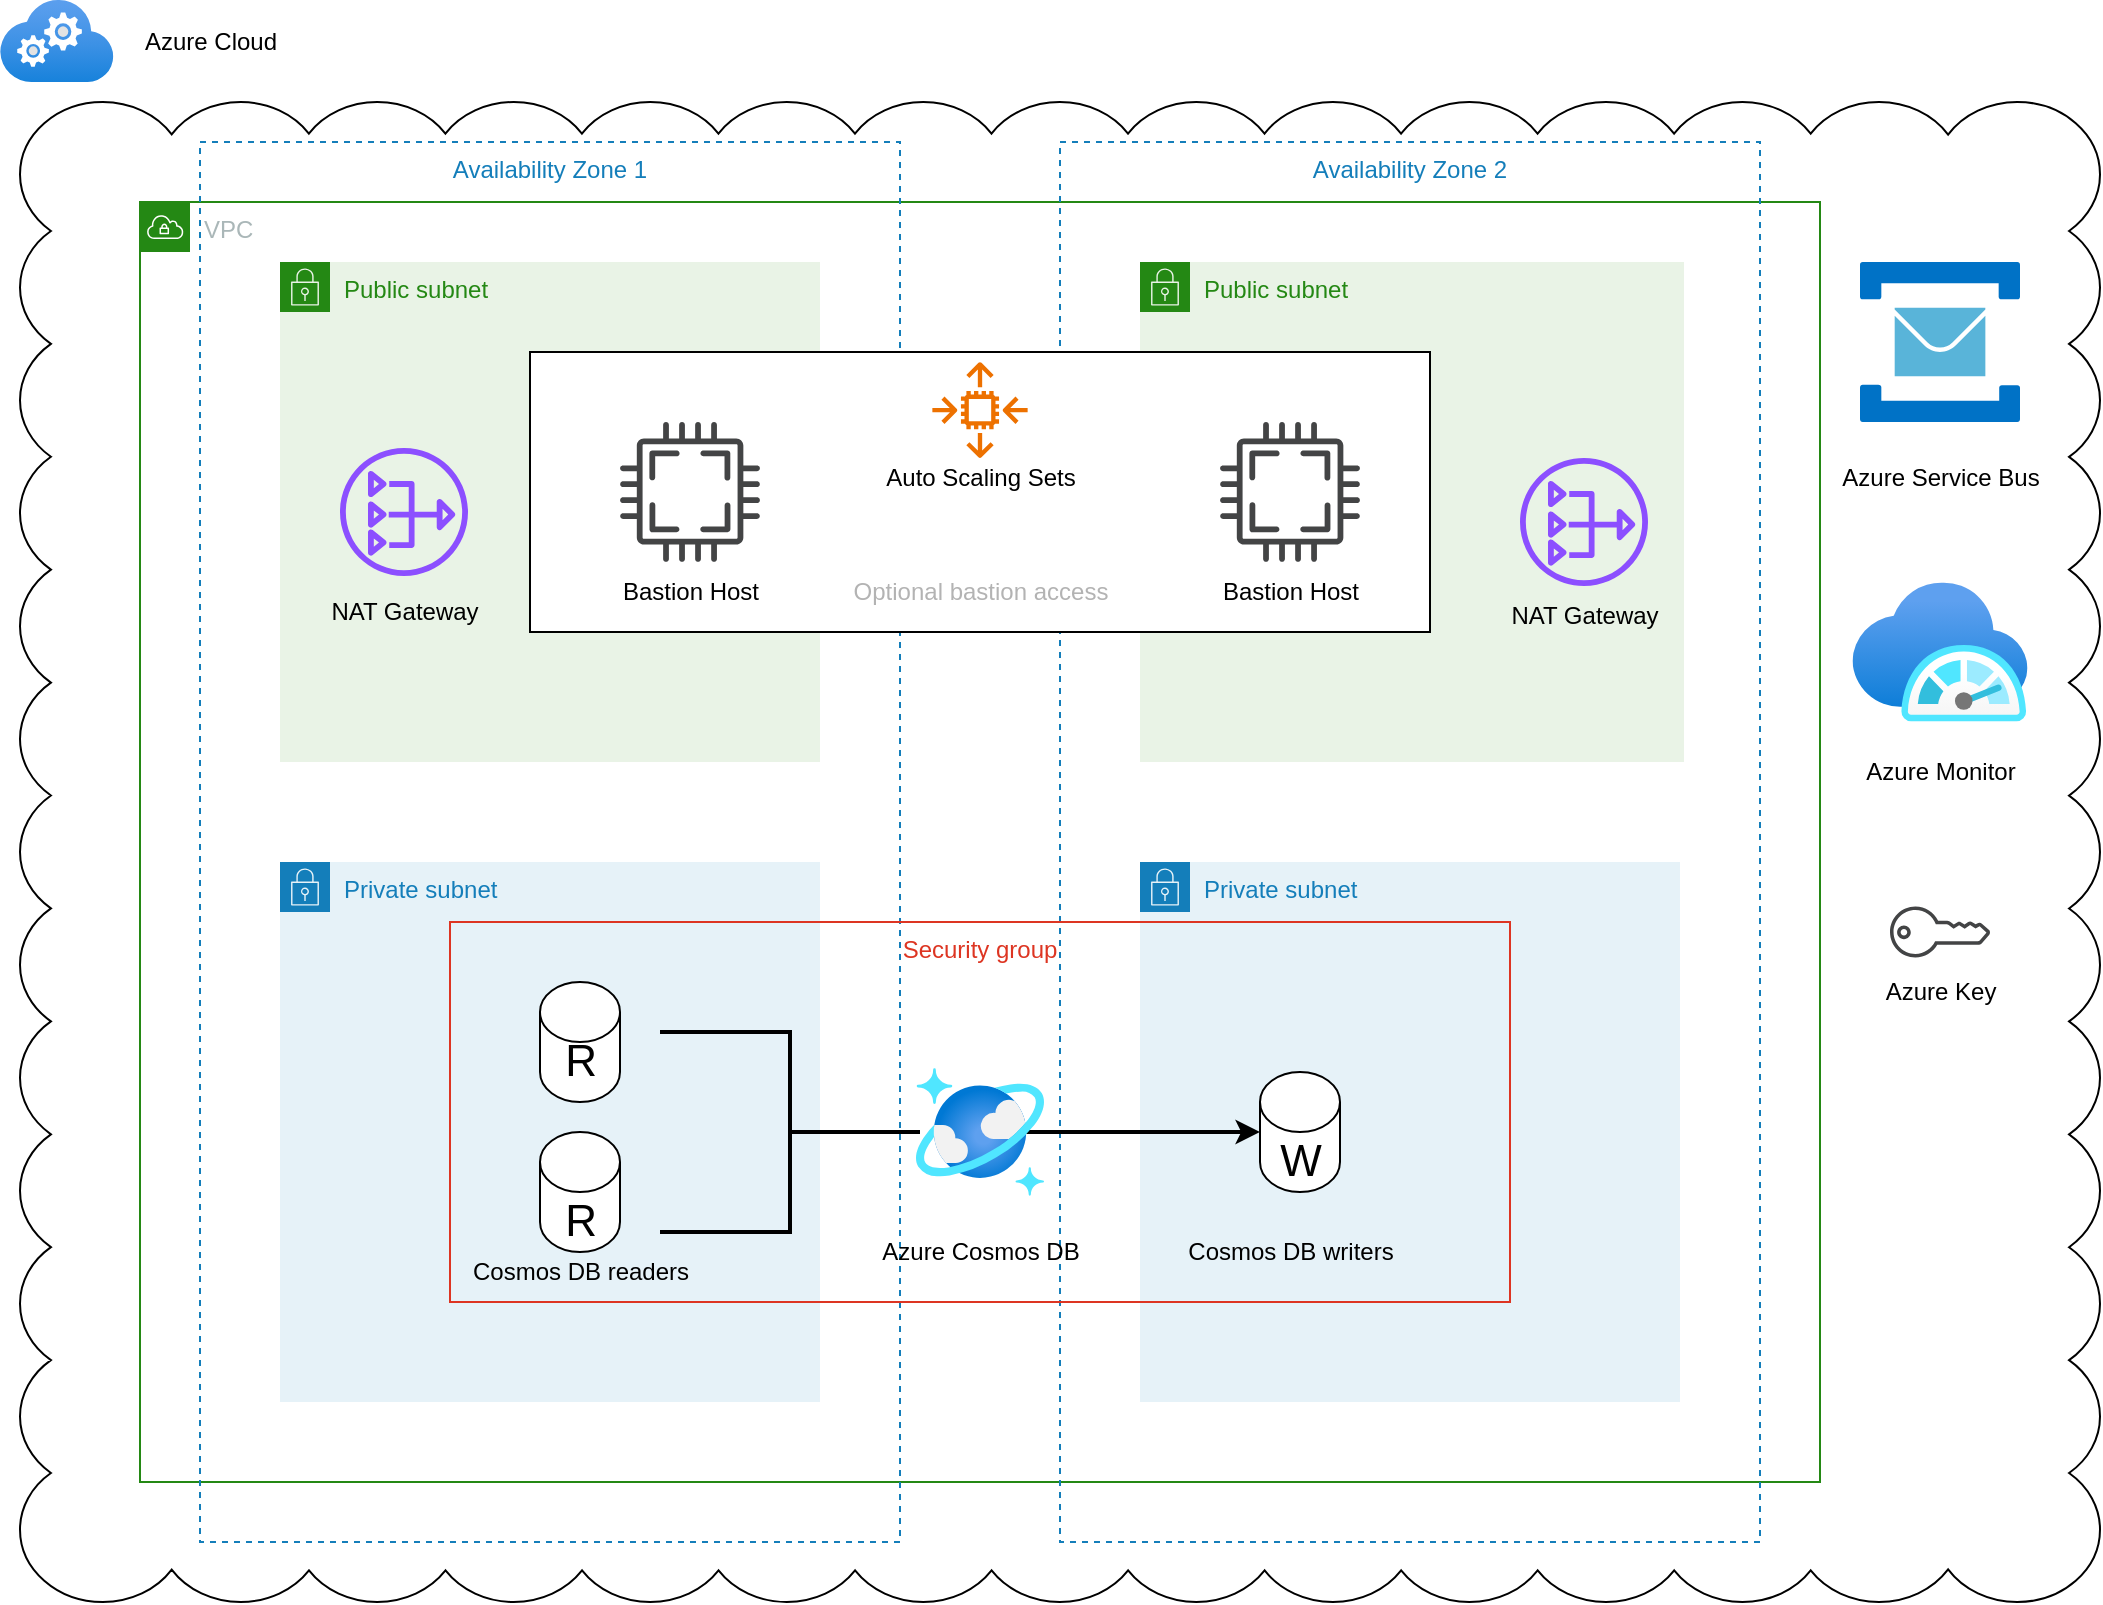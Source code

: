 <mxfile version="22.0.8" type="github">
  <diagram name="Page-1" id="7xt4pQumDP3tBfooaIeJ">
    <mxGraphModel dx="1212" dy="758" grid="1" gridSize="10" guides="1" tooltips="1" connect="1" arrows="1" fold="1" page="1" pageScale="1" pageWidth="1100" pageHeight="850" math="0" shadow="0">
      <root>
        <mxCell id="0" />
        <mxCell id="1" parent="0" />
        <mxCell id="5_k-YT-q-z1sVr0RyAKI-33" value="" style="whiteSpace=wrap;html=1;shape=mxgraph.basic.cloud_rect" parent="1" vertex="1">
          <mxGeometry x="30" y="70" width="1040" height="750" as="geometry" />
        </mxCell>
        <mxCell id="5_k-YT-q-z1sVr0RyAKI-8" value="Azure Cloud" style="text;html=1;align=center;verticalAlign=middle;resizable=0;points=[];autosize=1;strokeColor=none;fillColor=none;" parent="1" vertex="1">
          <mxGeometry x="80" y="24.5" width="90" height="30" as="geometry" />
        </mxCell>
        <mxCell id="5_k-YT-q-z1sVr0RyAKI-10" value="" style="image;aspect=fixed;html=1;points=[];align=center;fontSize=12;image=img/lib/azure2/compute/Cloud_Services_Classic.svg;" parent="1" vertex="1">
          <mxGeometry x="20.0" y="19" width="56.77" height="41" as="geometry" />
        </mxCell>
        <mxCell id="5_k-YT-q-z1sVr0RyAKI-32" value="VPC" style="points=[[0,0],[0.25,0],[0.5,0],[0.75,0],[1,0],[1,0.25],[1,0.5],[1,0.75],[1,1],[0.75,1],[0.5,1],[0.25,1],[0,1],[0,0.75],[0,0.5],[0,0.25]];outlineConnect=0;gradientColor=none;html=1;whiteSpace=wrap;fontSize=12;fontStyle=0;container=1;pointerEvents=0;collapsible=0;recursiveResize=0;shape=mxgraph.aws4.group;grIcon=mxgraph.aws4.group_vpc;strokeColor=#248814;fillColor=none;verticalAlign=top;align=left;spacingLeft=30;fontColor=#AAB7B8;dashed=0;" parent="1" vertex="1">
          <mxGeometry x="90" y="120" width="840" height="640" as="geometry" />
        </mxCell>
        <mxCell id="5_k-YT-q-z1sVr0RyAKI-34" value="Availability Zone 1" style="fillColor=none;strokeColor=#147EBA;dashed=1;verticalAlign=top;fontStyle=0;fontColor=#147EBA;whiteSpace=wrap;html=1;" parent="5_k-YT-q-z1sVr0RyAKI-32" vertex="1">
          <mxGeometry x="30" y="-30" width="350" height="700" as="geometry" />
        </mxCell>
        <mxCell id="5_k-YT-q-z1sVr0RyAKI-35" value="Availability Zone 2" style="fillColor=none;strokeColor=#147EBA;dashed=1;verticalAlign=top;fontStyle=0;fontColor=#147EBA;whiteSpace=wrap;html=1;" parent="5_k-YT-q-z1sVr0RyAKI-32" vertex="1">
          <mxGeometry x="460" y="-30" width="350" height="700" as="geometry" />
        </mxCell>
        <mxCell id="5_k-YT-q-z1sVr0RyAKI-31" value="Public subnet" style="points=[[0,0],[0.25,0],[0.5,0],[0.75,0],[1,0],[1,0.25],[1,0.5],[1,0.75],[1,1],[0.75,1],[0.5,1],[0.25,1],[0,1],[0,0.75],[0,0.5],[0,0.25]];outlineConnect=0;gradientColor=none;html=1;whiteSpace=wrap;fontSize=12;fontStyle=0;container=1;pointerEvents=0;collapsible=0;recursiveResize=0;shape=mxgraph.aws4.group;grIcon=mxgraph.aws4.group_security_group;grStroke=0;strokeColor=#248814;fillColor=#E9F3E6;verticalAlign=top;align=left;spacingLeft=30;fontColor=#248814;dashed=0;" parent="5_k-YT-q-z1sVr0RyAKI-32" vertex="1">
          <mxGeometry x="70" y="30" width="270" height="250" as="geometry" />
        </mxCell>
        <mxCell id="5_k-YT-q-z1sVr0RyAKI-37" value="Public subnet" style="points=[[0,0],[0.25,0],[0.5,0],[0.75,0],[1,0],[1,0.25],[1,0.5],[1,0.75],[1,1],[0.75,1],[0.5,1],[0.25,1],[0,1],[0,0.75],[0,0.5],[0,0.25]];outlineConnect=0;gradientColor=none;html=1;whiteSpace=wrap;fontSize=12;fontStyle=0;container=1;pointerEvents=0;collapsible=0;recursiveResize=0;shape=mxgraph.aws4.group;grIcon=mxgraph.aws4.group_security_group;grStroke=0;strokeColor=#248814;fillColor=#E9F3E6;verticalAlign=top;align=left;spacingLeft=30;fontColor=#248814;dashed=0;" parent="5_k-YT-q-z1sVr0RyAKI-32" vertex="1">
          <mxGeometry x="500" y="30" width="272" height="250" as="geometry" />
        </mxCell>
        <mxCell id="5_k-YT-q-z1sVr0RyAKI-43" value="NAT Gateway" style="text;html=1;align=center;verticalAlign=middle;resizable=0;points=[];autosize=1;strokeColor=none;fillColor=none;" parent="5_k-YT-q-z1sVr0RyAKI-37" vertex="1">
          <mxGeometry x="172" y="162" width="100" height="30" as="geometry" />
        </mxCell>
        <mxCell id="5_k-YT-q-z1sVr0RyAKI-38" value="Private subnet" style="points=[[0,0],[0.25,0],[0.5,0],[0.75,0],[1,0],[1,0.25],[1,0.5],[1,0.75],[1,1],[0.75,1],[0.5,1],[0.25,1],[0,1],[0,0.75],[0,0.5],[0,0.25]];outlineConnect=0;gradientColor=none;html=1;whiteSpace=wrap;fontSize=12;fontStyle=0;container=1;pointerEvents=0;collapsible=0;recursiveResize=0;shape=mxgraph.aws4.group;grIcon=mxgraph.aws4.group_security_group;grStroke=0;strokeColor=#147EBA;fillColor=#E6F2F8;verticalAlign=top;align=left;spacingLeft=30;fontColor=#147EBA;dashed=0;" parent="5_k-YT-q-z1sVr0RyAKI-32" vertex="1">
          <mxGeometry x="70" y="330" width="270" height="270" as="geometry" />
        </mxCell>
        <mxCell id="5_k-YT-q-z1sVr0RyAKI-39" value="Private subnet" style="points=[[0,0],[0.25,0],[0.5,0],[0.75,0],[1,0],[1,0.25],[1,0.5],[1,0.75],[1,1],[0.75,1],[0.5,1],[0.25,1],[0,1],[0,0.75],[0,0.5],[0,0.25]];outlineConnect=0;gradientColor=none;html=1;whiteSpace=wrap;fontSize=12;fontStyle=0;container=1;pointerEvents=0;collapsible=0;recursiveResize=0;shape=mxgraph.aws4.group;grIcon=mxgraph.aws4.group_security_group;grStroke=0;strokeColor=#147EBA;fillColor=#E6F2F8;verticalAlign=top;align=left;spacingLeft=30;fontColor=#147EBA;dashed=0;" parent="5_k-YT-q-z1sVr0RyAKI-32" vertex="1">
          <mxGeometry x="500" y="330" width="270" height="270" as="geometry" />
        </mxCell>
        <mxCell id="5_k-YT-q-z1sVr0RyAKI-66" value="" style="endArrow=classic;html=1;rounded=0;strokeColor=#000000;strokeWidth=2;" parent="5_k-YT-q-z1sVr0RyAKI-39" edge="1">
          <mxGeometry width="50" height="50" relative="1" as="geometry">
            <mxPoint x="-58" y="135" as="sourcePoint" />
            <mxPoint x="60" y="135" as="targetPoint" />
          </mxGeometry>
        </mxCell>
        <mxCell id="5_k-YT-q-z1sVr0RyAKI-68" value="" style="shape=cylinder3;whiteSpace=wrap;html=1;boundedLbl=1;backgroundOutline=1;size=15;" parent="5_k-YT-q-z1sVr0RyAKI-39" vertex="1">
          <mxGeometry x="60" y="105" width="40" height="60" as="geometry" />
        </mxCell>
        <mxCell id="5_k-YT-q-z1sVr0RyAKI-103" value="W" style="text;html=1;align=center;verticalAlign=middle;resizable=0;points=[];autosize=1;strokeColor=none;fillColor=none;strokeWidth=1;fontSize=22;fontStyle=0" parent="5_k-YT-q-z1sVr0RyAKI-39" vertex="1">
          <mxGeometry x="60" y="130" width="40" height="40" as="geometry" />
        </mxCell>
        <mxCell id="5_k-YT-q-z1sVr0RyAKI-109" value="Cosmos DB readers" style="text;html=1;align=center;verticalAlign=middle;resizable=0;points=[];autosize=1;strokeColor=none;fillColor=none;" parent="5_k-YT-q-z1sVr0RyAKI-39" vertex="1">
          <mxGeometry x="-345" y="190" width="130" height="30" as="geometry" />
        </mxCell>
        <mxCell id="5_k-YT-q-z1sVr0RyAKI-110" value="Cosmos DB writers" style="text;html=1;align=center;verticalAlign=middle;resizable=0;points=[];autosize=1;strokeColor=none;fillColor=none;" parent="5_k-YT-q-z1sVr0RyAKI-39" vertex="1">
          <mxGeometry x="10" y="180" width="130" height="30" as="geometry" />
        </mxCell>
        <mxCell id="5_k-YT-q-z1sVr0RyAKI-23" value="" style="sketch=0;outlineConnect=0;fontColor=#232F3E;gradientColor=none;fillColor=#8C4FFF;strokeColor=none;dashed=0;verticalLabelPosition=bottom;verticalAlign=top;align=center;html=1;fontSize=12;fontStyle=0;aspect=fixed;pointerEvents=1;shape=mxgraph.aws4.nat_gateway;" parent="5_k-YT-q-z1sVr0RyAKI-32" vertex="1">
          <mxGeometry x="100" y="123" width="64" height="64" as="geometry" />
        </mxCell>
        <mxCell id="5_k-YT-q-z1sVr0RyAKI-40" value="NAT Gateway" style="text;html=1;align=center;verticalAlign=middle;resizable=0;points=[];autosize=1;strokeColor=none;fillColor=none;" parent="5_k-YT-q-z1sVr0RyAKI-32" vertex="1">
          <mxGeometry x="82" y="190" width="100" height="30" as="geometry" />
        </mxCell>
        <mxCell id="5_k-YT-q-z1sVr0RyAKI-42" value="" style="sketch=0;outlineConnect=0;fontColor=#232F3E;gradientColor=none;fillColor=#8C4FFF;strokeColor=none;dashed=0;verticalLabelPosition=bottom;verticalAlign=top;align=center;html=1;fontSize=12;fontStyle=0;aspect=fixed;pointerEvents=1;shape=mxgraph.aws4.nat_gateway;" parent="5_k-YT-q-z1sVr0RyAKI-32" vertex="1">
          <mxGeometry x="690" y="128" width="64" height="64" as="geometry" />
        </mxCell>
        <mxCell id="5_k-YT-q-z1sVr0RyAKI-44" value="" style="rounded=0;whiteSpace=wrap;html=1;" parent="5_k-YT-q-z1sVr0RyAKI-32" vertex="1">
          <mxGeometry x="195" y="75" width="450" height="140" as="geometry" />
        </mxCell>
        <mxCell id="5_k-YT-q-z1sVr0RyAKI-41" value="" style="sketch=0;outlineConnect=0;fontColor=#232F3E;gradientColor=none;fillColor=#ED7100;strokeColor=none;dashed=0;verticalLabelPosition=bottom;verticalAlign=top;align=center;html=1;fontSize=12;fontStyle=0;aspect=fixed;pointerEvents=1;shape=mxgraph.aws4.auto_scaling2;" parent="5_k-YT-q-z1sVr0RyAKI-32" vertex="1">
          <mxGeometry x="396" y="80" width="48" height="48" as="geometry" />
        </mxCell>
        <mxCell id="5_k-YT-q-z1sVr0RyAKI-60" value="Auto Scaling Sets" style="text;html=1;align=center;verticalAlign=middle;resizable=0;points=[];autosize=1;strokeColor=none;fillColor=none;" parent="5_k-YT-q-z1sVr0RyAKI-32" vertex="1">
          <mxGeometry x="360" y="123" width="120" height="30" as="geometry" />
        </mxCell>
        <mxCell id="5_k-YT-q-z1sVr0RyAKI-62" value="" style="shape=cylinder3;whiteSpace=wrap;html=1;boundedLbl=1;backgroundOutline=1;size=15;" parent="5_k-YT-q-z1sVr0RyAKI-32" vertex="1">
          <mxGeometry x="200" y="390" width="40" height="60" as="geometry" />
        </mxCell>
        <mxCell id="5_k-YT-q-z1sVr0RyAKI-63" value="" style="shape=cylinder3;whiteSpace=wrap;html=1;boundedLbl=1;backgroundOutline=1;size=15;" parent="5_k-YT-q-z1sVr0RyAKI-32" vertex="1">
          <mxGeometry x="200" y="465" width="40" height="60" as="geometry" />
        </mxCell>
        <mxCell id="5_k-YT-q-z1sVr0RyAKI-64" value="" style="image;aspect=fixed;html=1;points=[];align=center;fontSize=12;image=img/lib/azure2/databases/Azure_Cosmos_DB.svg;" parent="5_k-YT-q-z1sVr0RyAKI-32" vertex="1">
          <mxGeometry x="388" y="433" width="64" height="64" as="geometry" />
        </mxCell>
        <mxCell id="5_k-YT-q-z1sVr0RyAKI-65" value="" style="strokeWidth=2;html=1;shape=mxgraph.flowchart.annotation_2;align=left;labelPosition=right;pointerEvents=1;rotation=-180;" parent="5_k-YT-q-z1sVr0RyAKI-32" vertex="1">
          <mxGeometry x="260" y="415" width="130" height="100" as="geometry" />
        </mxCell>
        <mxCell id="5_k-YT-q-z1sVr0RyAKI-67" value="Azure Cosmos DB" style="text;html=1;align=center;verticalAlign=middle;resizable=0;points=[];autosize=1;strokeColor=none;fillColor=none;" parent="5_k-YT-q-z1sVr0RyAKI-32" vertex="1">
          <mxGeometry x="360" y="510" width="120" height="30" as="geometry" />
        </mxCell>
        <mxCell id="5_k-YT-q-z1sVr0RyAKI-69" value="" style="sketch=0;pointerEvents=1;shadow=0;dashed=0;html=1;strokeColor=none;fillColor=#434445;aspect=fixed;labelPosition=center;verticalLabelPosition=bottom;verticalAlign=top;align=center;outlineConnect=0;shape=mxgraph.vvd.cpu;fontColor=#FF9933;" parent="5_k-YT-q-z1sVr0RyAKI-32" vertex="1">
          <mxGeometry x="240" y="110" width="70" height="70" as="geometry" />
        </mxCell>
        <mxCell id="5_k-YT-q-z1sVr0RyAKI-70" value="" style="sketch=0;pointerEvents=1;shadow=0;dashed=0;html=1;strokeColor=none;fillColor=#434445;aspect=fixed;labelPosition=center;verticalLabelPosition=bottom;verticalAlign=top;align=center;outlineConnect=0;shape=mxgraph.vvd.cpu;" parent="5_k-YT-q-z1sVr0RyAKI-32" vertex="1">
          <mxGeometry x="540" y="110" width="70" height="70" as="geometry" />
        </mxCell>
        <mxCell id="5_k-YT-q-z1sVr0RyAKI-71" value="Bastion Host" style="text;html=1;align=center;verticalAlign=middle;resizable=0;points=[];autosize=1;strokeColor=none;fillColor=none;" parent="5_k-YT-q-z1sVr0RyAKI-32" vertex="1">
          <mxGeometry x="230" y="180" width="90" height="30" as="geometry" />
        </mxCell>
        <mxCell id="5_k-YT-q-z1sVr0RyAKI-72" value="Bastion Host" style="text;html=1;align=center;verticalAlign=middle;resizable=0;points=[];autosize=1;strokeColor=none;fillColor=none;" parent="5_k-YT-q-z1sVr0RyAKI-32" vertex="1">
          <mxGeometry x="530" y="180" width="90" height="30" as="geometry" />
        </mxCell>
        <mxCell id="5_k-YT-q-z1sVr0RyAKI-73" value="R" style="text;html=1;align=center;verticalAlign=middle;resizable=0;points=[];autosize=1;strokeColor=none;fillColor=none;strokeWidth=1;fontSize=22;fontStyle=0" parent="5_k-YT-q-z1sVr0RyAKI-32" vertex="1">
          <mxGeometry x="200" y="490" width="40" height="40" as="geometry" />
        </mxCell>
        <mxCell id="5_k-YT-q-z1sVr0RyAKI-74" value="R" style="text;html=1;align=center;verticalAlign=middle;resizable=0;points=[];autosize=1;strokeColor=none;fillColor=none;strokeWidth=1;fontSize=22;fontStyle=0" parent="5_k-YT-q-z1sVr0RyAKI-32" vertex="1">
          <mxGeometry x="200" y="410" width="40" height="40" as="geometry" />
        </mxCell>
        <mxCell id="5_k-YT-q-z1sVr0RyAKI-104" value="&lt;font color=&quot;#b3b3b3&quot;&gt;Optional bastion access&lt;/font&gt;" style="text;html=1;align=center;verticalAlign=middle;resizable=0;points=[];autosize=1;strokeColor=none;fillColor=none;" parent="5_k-YT-q-z1sVr0RyAKI-32" vertex="1">
          <mxGeometry x="345" y="180" width="150" height="30" as="geometry" />
        </mxCell>
        <mxCell id="5_k-YT-q-z1sVr0RyAKI-61" value="Security group" style="fillColor=none;strokeColor=#DD3522;verticalAlign=top;fontStyle=0;fontColor=#DD3522;whiteSpace=wrap;html=1;" parent="5_k-YT-q-z1sVr0RyAKI-32" vertex="1">
          <mxGeometry x="155" y="360" width="530" height="190" as="geometry" />
        </mxCell>
        <mxCell id="5_k-YT-q-z1sVr0RyAKI-105" value="" style="image;sketch=0;aspect=fixed;html=1;points=[];align=center;fontSize=12;image=img/lib/mscae/Service_Bus.svg;" parent="1" vertex="1">
          <mxGeometry x="950" y="150" width="80" height="80" as="geometry" />
        </mxCell>
        <mxCell id="5_k-YT-q-z1sVr0RyAKI-106" value="Azure Service Bus" style="text;html=1;align=center;verticalAlign=middle;resizable=0;points=[];autosize=1;strokeColor=none;fillColor=none;" parent="1" vertex="1">
          <mxGeometry x="930" y="243" width="120" height="30" as="geometry" />
        </mxCell>
        <mxCell id="5_k-YT-q-z1sVr0RyAKI-107" value="" style="image;aspect=fixed;html=1;points=[];align=center;fontSize=12;image=img/lib/azure2/monitor/SAP_Azure_Monitor.svg;" parent="1" vertex="1">
          <mxGeometry x="946.25" y="310" width="87.5" height="70" as="geometry" />
        </mxCell>
        <mxCell id="5_k-YT-q-z1sVr0RyAKI-108" value="Azure Monitor" style="text;html=1;align=center;verticalAlign=middle;resizable=0;points=[];autosize=1;strokeColor=none;fillColor=none;" parent="1" vertex="1">
          <mxGeometry x="940" y="390" width="100" height="30" as="geometry" />
        </mxCell>
        <mxCell id="5_k-YT-q-z1sVr0RyAKI-111" value="" style="sketch=0;pointerEvents=1;shadow=0;dashed=0;html=1;strokeColor=none;fillColor=#434445;aspect=fixed;labelPosition=center;verticalLabelPosition=bottom;verticalAlign=top;align=center;outlineConnect=0;shape=mxgraph.vvd.tenant_key;fontColor=#000000;rotation=-90;" parent="1" vertex="1">
          <mxGeometry x="977.25" y="460" width="25.5" height="50" as="geometry" />
        </mxCell>
        <mxCell id="5_k-YT-q-z1sVr0RyAKI-112" value="Azure Key" style="text;html=1;align=center;verticalAlign=middle;resizable=0;points=[];autosize=1;strokeColor=none;fillColor=none;" parent="1" vertex="1">
          <mxGeometry x="950" y="500" width="80" height="30" as="geometry" />
        </mxCell>
      </root>
    </mxGraphModel>
  </diagram>
</mxfile>
